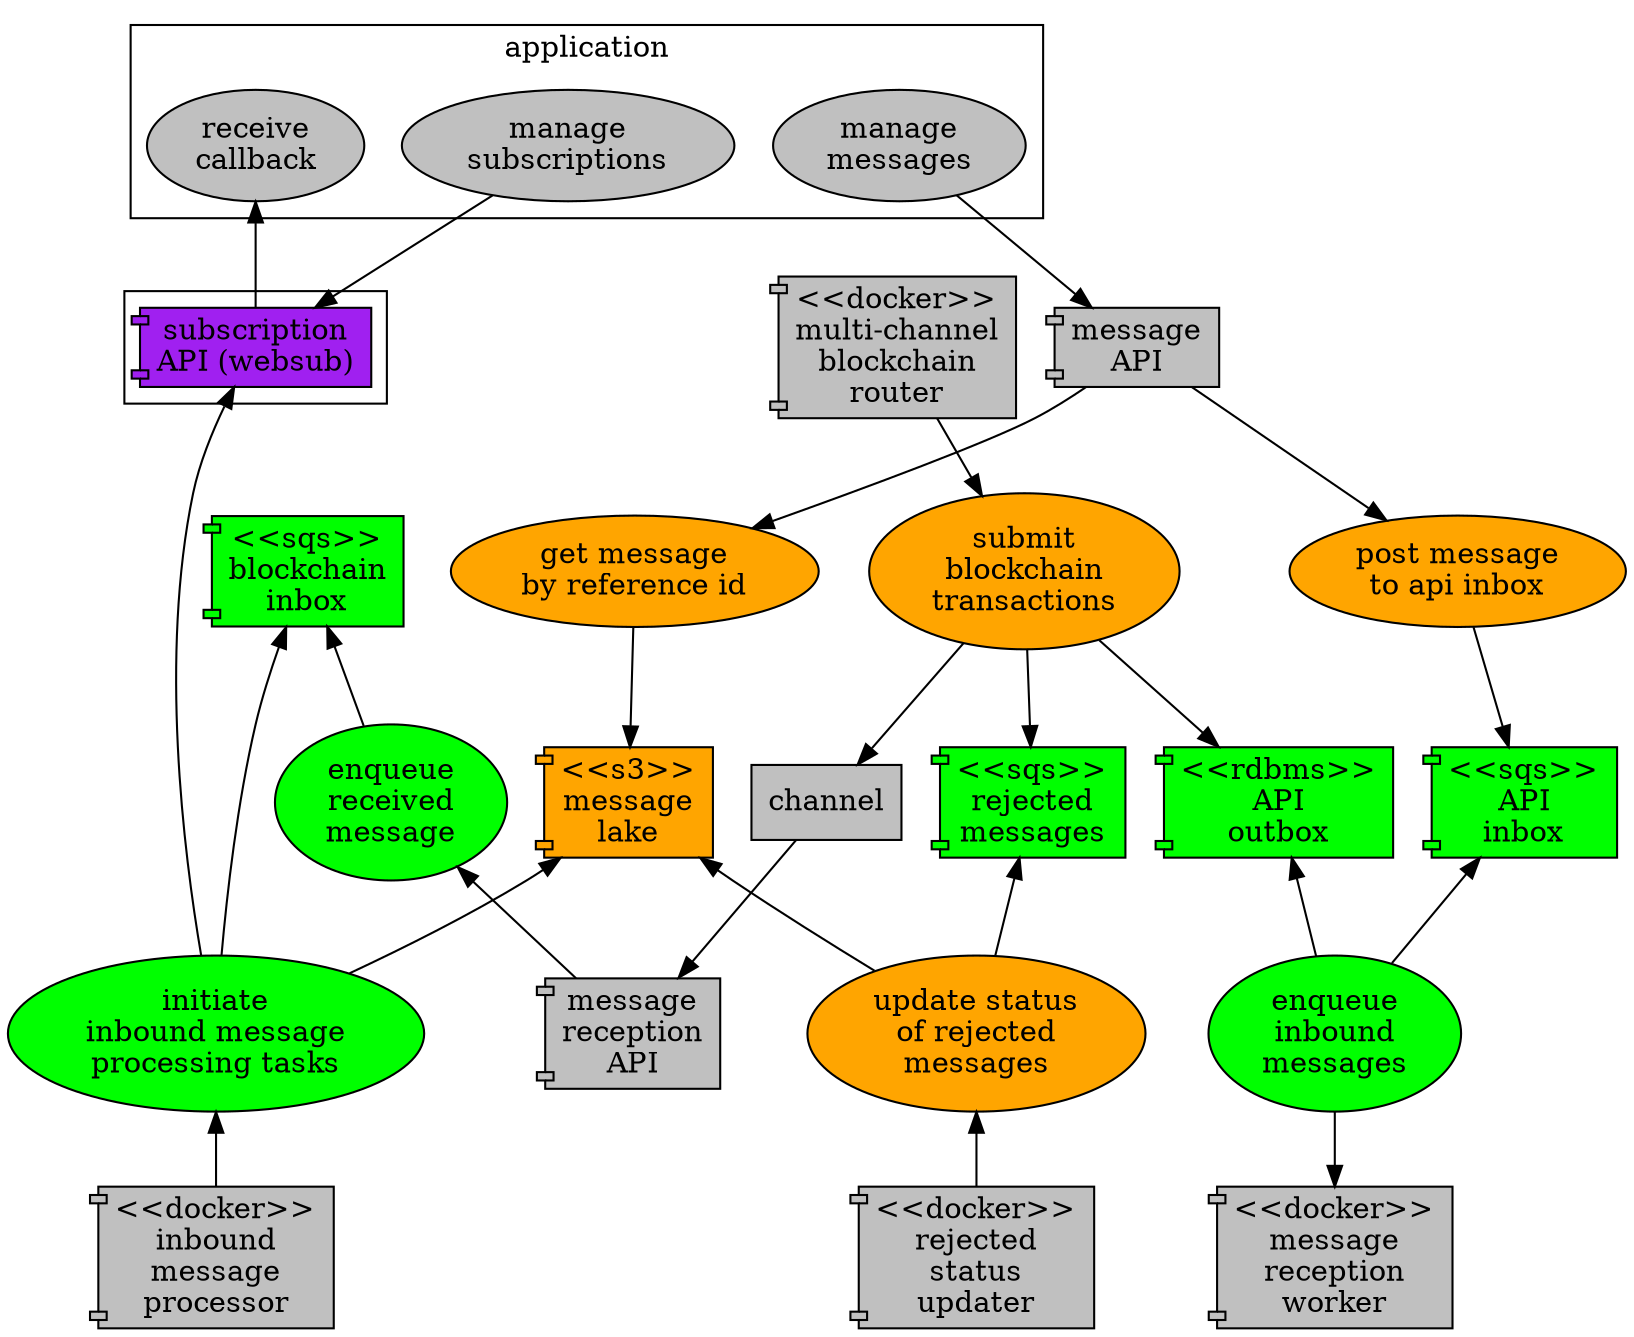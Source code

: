 digraph d {
node [shape=component style=filled fillcolor=grey];

subgraph cluster_app {
    label="application";
    ucp_sub [label="manage\nsubscriptions" shape=ellipse];
    ucp_msg [label="manage\nmessages" shape=ellipse];
    uc_rx_callback [label="receive\ncallback" shape=ellipse];
}

msg_api [label="message\nAPI" shape=component];
ucp_msg -> msg_api;

repo_api_outbox [label="<<rdbms>>\nAPI\noutbox" fillcolor=green];
repo_api_inbox [label="<<sqs>>\nAPI\ninbox" fillcolor=green];
repo_bc_inbox [label="<<sqs>>\nblockchain\ninbox" fillcolor=green];
subgraph cluster_ws {
   websub [label="subscription\nAPI (websub)" fillcolor=purple];
}
repo_message_lake [label="<<s3>>\nmessage\nlake" fillcolor=orange];

ucp_sub -> websub;

uc_submit_message [
    label="post message\nto api inbox"
    shape=ellipse
    fillcolor=orange
];
uc_check_message [
    label="get message\nby reference id"
    shape=ellipse
    fillcolor=orange
];
msg_api -> uc_check_message -> repo_message_lake;
msg_api -> uc_submit_message -> repo_api_inbox;

uc_api_inout [
    label="enqueue\ninbound\nmessages"
    shape=ellipse fillcolor=green
];
repo_api_inbox -> uc_api_inout [dir=back];
repo_api_outbox -> uc_api_inout [dir=back];
w_api_inout [label="<<docker>>\nmessage\nreception\nworker"];
uc_api_inout -> w_api_inout;

mcu [label="<<docker>>\nmulti-channel\nblockchain\nrouter"];
uc_bc_tx_submit [
    label="submit\nblockchain\ntransactions"
    shape=ellipse
    fillcolor=orange
];
repo_rejected_messages [
    label="<<sqs>>\nrejected\nmessages"
    fillcolor=green
];
mcu -> uc_bc_tx_submit;
uc_bc_tx_submit -> repo_api_outbox;
uc_bc_tx_submit -> channel;
uc_bc_tx_submit -> repo_rejected_messages;

uc_update_status_rejected [
    label="update status\nof rejected\nmessages"
    shape=ellipse
    fillcolor=orange
];
repo_rejected_messages -> uc_update_status_rejected [dir=back];
repo_message_lake -> uc_update_status_rejected [dir=back];
w_status_updater [label="<<docker>>\nrejected\nstatus\nupdater"]
uc_update_status_rejected -> w_status_updater [dir=back];

mp [label="<<docker>>\ninbound\nmessage\nprocessor"]
uc_bc_proc_events [
    label="initiate\ninbound message\nprocessing tasks"
    shape=ellipse
    fillcolor=green
];
repo_bc_inbox -> uc_bc_proc_events [dir=back];
uc_bc_proc_events -> mp [dir=back];
websub -> uc_bc_proc_events [dir=back];
repo_message_lake -> uc_bc_proc_events [dir=back];

uc_rx_callback -> websub [dir=back];

uc_enqueue_received_message [
    label="enqueue\nreceived\nmessage"
    shape=ellipse
    fillcolor=green
];
repo_bc_inbox -> uc_enqueue_received_message [dir=back];
reception_api [label="message\nreception\nAPI"]
uc_enqueue_received_message -> reception_api [dir=back];

channel [
    label="channel"
    shape=cloud
];
channel -> reception_api;

}
